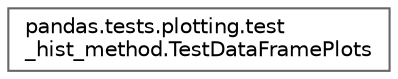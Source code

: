 digraph "Graphical Class Hierarchy"
{
 // LATEX_PDF_SIZE
  bgcolor="transparent";
  edge [fontname=Helvetica,fontsize=10,labelfontname=Helvetica,labelfontsize=10];
  node [fontname=Helvetica,fontsize=10,shape=box,height=0.2,width=0.4];
  rankdir="LR";
  Node0 [id="Node000000",label="pandas.tests.plotting.test\l_hist_method.TestDataFramePlots",height=0.2,width=0.4,color="grey40", fillcolor="white", style="filled",URL="$d2/d46/classpandas_1_1tests_1_1plotting_1_1test__hist__method_1_1TestDataFramePlots.html",tooltip=" "];
}
